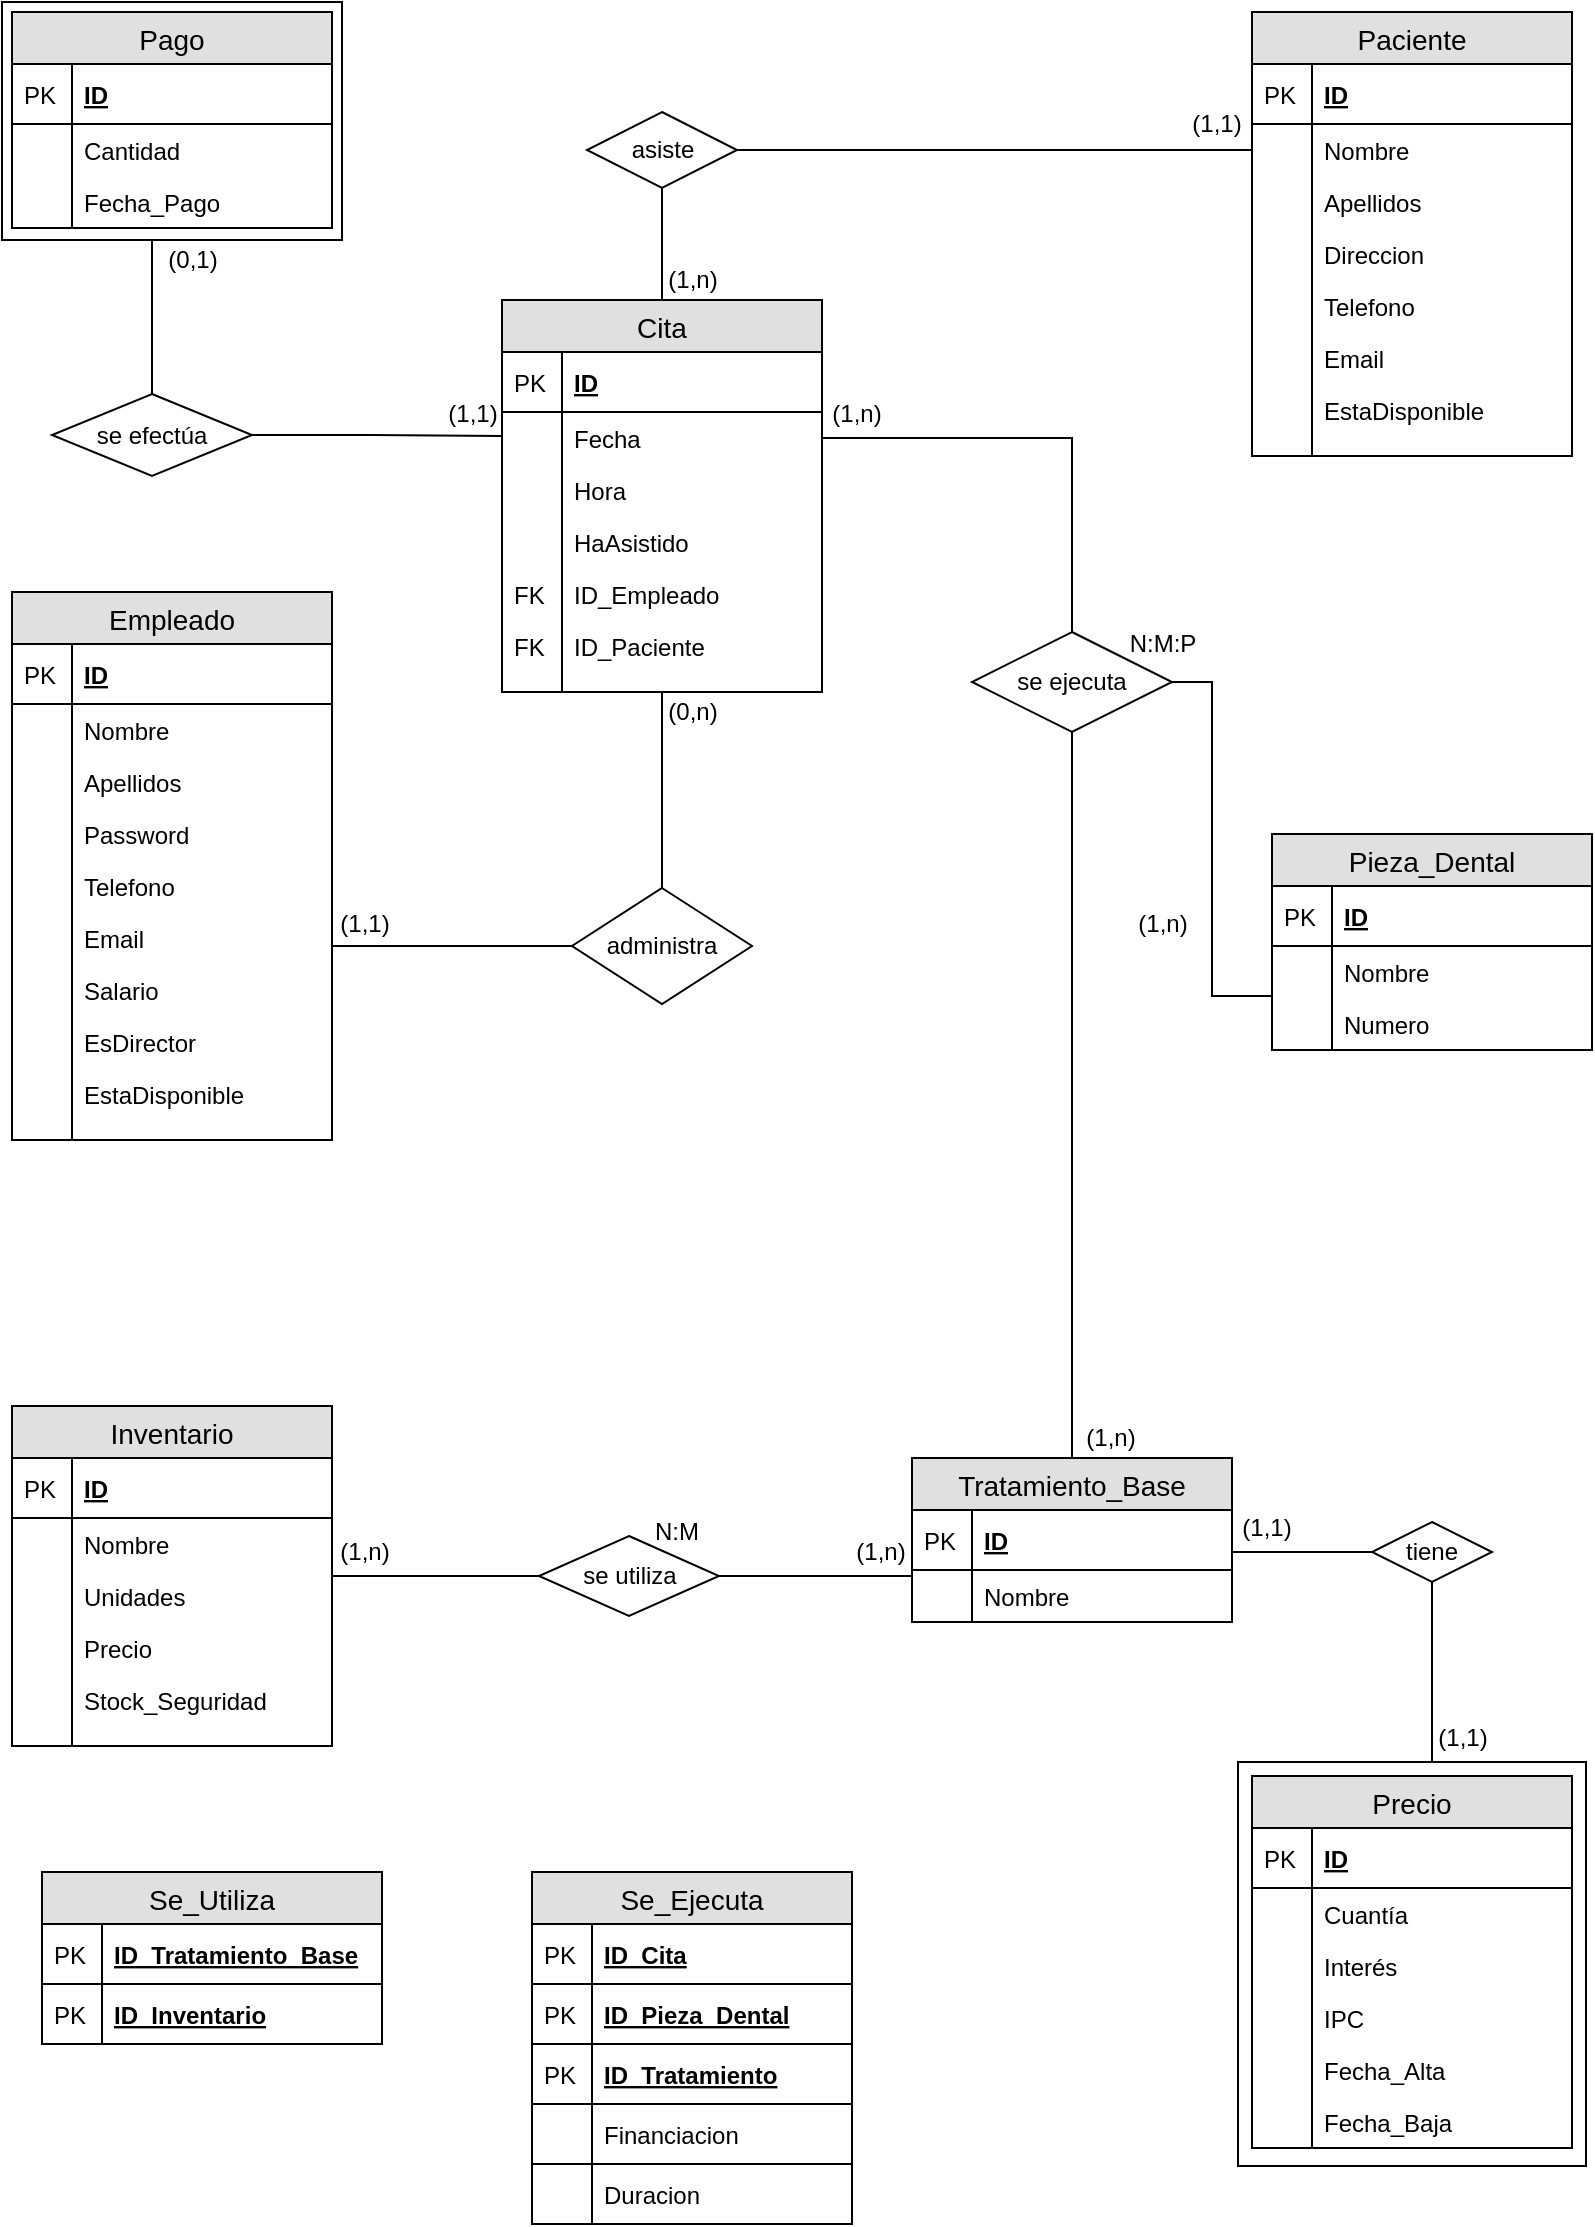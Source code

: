 <mxfile version="12.9.8" type="device"><diagram id="Tx36lfUSjRgfHyOX1LGo" name="Page-1"><mxGraphModel dx="1483" dy="790" grid="1" gridSize="10" guides="1" tooltips="1" connect="1" arrows="1" fold="1" page="1" pageScale="1" pageWidth="827" pageHeight="1169" math="0" shadow="0"><root><mxCell id="0"/><mxCell id="1" parent="0"/><mxCell id="aUdV8fE91aCPdXSwW5t3-12" value="Empleado" style="swimlane;fontStyle=0;childLayout=stackLayout;horizontal=1;startSize=26;fillColor=#e0e0e0;horizontalStack=0;resizeParent=1;resizeParentMax=0;resizeLast=0;collapsible=1;marginBottom=0;swimlaneFillColor=#ffffff;align=center;fontSize=14;" parent="1" vertex="1"><mxGeometry x="20" y="320" width="160" height="274" as="geometry"/></mxCell><mxCell id="aUdV8fE91aCPdXSwW5t3-13" value="ID" style="shape=partialRectangle;top=0;left=0;right=0;bottom=1;align=left;verticalAlign=middle;fillColor=none;spacingLeft=34;spacingRight=4;overflow=hidden;rotatable=0;points=[[0,0.5],[1,0.5]];portConstraint=eastwest;dropTarget=0;fontStyle=5;fontSize=12;" parent="aUdV8fE91aCPdXSwW5t3-12" vertex="1"><mxGeometry y="26" width="160" height="30" as="geometry"/></mxCell><mxCell id="aUdV8fE91aCPdXSwW5t3-14" value="PK" style="shape=partialRectangle;top=0;left=0;bottom=0;fillColor=none;align=left;verticalAlign=middle;spacingLeft=4;spacingRight=4;overflow=hidden;rotatable=0;points=[];portConstraint=eastwest;part=1;fontSize=12;" parent="aUdV8fE91aCPdXSwW5t3-13" vertex="1" connectable="0"><mxGeometry width="30" height="30" as="geometry"/></mxCell><mxCell id="aUdV8fE91aCPdXSwW5t3-15" value="Nombre" style="shape=partialRectangle;top=0;left=0;right=0;bottom=0;align=left;verticalAlign=top;fillColor=none;spacingLeft=34;spacingRight=4;overflow=hidden;rotatable=0;points=[[0,0.5],[1,0.5]];portConstraint=eastwest;dropTarget=0;fontSize=12;" parent="aUdV8fE91aCPdXSwW5t3-12" vertex="1"><mxGeometry y="56" width="160" height="26" as="geometry"/></mxCell><mxCell id="aUdV8fE91aCPdXSwW5t3-16" value="" style="shape=partialRectangle;top=0;left=0;bottom=0;fillColor=none;align=left;verticalAlign=top;spacingLeft=4;spacingRight=4;overflow=hidden;rotatable=0;points=[];portConstraint=eastwest;part=1;fontSize=12;" parent="aUdV8fE91aCPdXSwW5t3-15" vertex="1" connectable="0"><mxGeometry width="30" height="26" as="geometry"/></mxCell><mxCell id="aUdV8fE91aCPdXSwW5t3-30" value="Apellidos" style="shape=partialRectangle;top=0;left=0;right=0;bottom=0;align=left;verticalAlign=top;fillColor=none;spacingLeft=34;spacingRight=4;overflow=hidden;rotatable=0;points=[[0,0.5],[1,0.5]];portConstraint=eastwest;dropTarget=0;fontSize=12;" parent="aUdV8fE91aCPdXSwW5t3-12" vertex="1"><mxGeometry y="82" width="160" height="26" as="geometry"/></mxCell><mxCell id="aUdV8fE91aCPdXSwW5t3-31" value="" style="shape=partialRectangle;top=0;left=0;bottom=0;fillColor=none;align=left;verticalAlign=top;spacingLeft=4;spacingRight=4;overflow=hidden;rotatable=0;points=[];portConstraint=eastwest;part=1;fontSize=12;" parent="aUdV8fE91aCPdXSwW5t3-30" vertex="1" connectable="0"><mxGeometry width="30" height="26" as="geometry"/></mxCell><mxCell id="aUdV8fE91aCPdXSwW5t3-28" value="Password" style="shape=partialRectangle;top=0;left=0;right=0;bottom=0;align=left;verticalAlign=top;fillColor=none;spacingLeft=34;spacingRight=4;overflow=hidden;rotatable=0;points=[[0,0.5],[1,0.5]];portConstraint=eastwest;dropTarget=0;fontSize=12;" parent="aUdV8fE91aCPdXSwW5t3-12" vertex="1"><mxGeometry y="108" width="160" height="26" as="geometry"/></mxCell><mxCell id="aUdV8fE91aCPdXSwW5t3-29" value="" style="shape=partialRectangle;top=0;left=0;bottom=0;fillColor=none;align=left;verticalAlign=top;spacingLeft=4;spacingRight=4;overflow=hidden;rotatable=0;points=[];portConstraint=eastwest;part=1;fontSize=12;" parent="aUdV8fE91aCPdXSwW5t3-28" vertex="1" connectable="0"><mxGeometry width="30" height="26" as="geometry"/></mxCell><mxCell id="4-BCz41WJfaNqsG2rHL3-26" value="Telefono" style="shape=partialRectangle;top=0;left=0;right=0;bottom=0;align=left;verticalAlign=top;fillColor=none;spacingLeft=34;spacingRight=4;overflow=hidden;rotatable=0;points=[[0,0.5],[1,0.5]];portConstraint=eastwest;dropTarget=0;fontSize=12;" parent="aUdV8fE91aCPdXSwW5t3-12" vertex="1"><mxGeometry y="134" width="160" height="26" as="geometry"/></mxCell><mxCell id="4-BCz41WJfaNqsG2rHL3-27" value="" style="shape=partialRectangle;top=0;left=0;bottom=0;fillColor=none;align=left;verticalAlign=top;spacingLeft=4;spacingRight=4;overflow=hidden;rotatable=0;points=[];portConstraint=eastwest;part=1;fontSize=12;" parent="4-BCz41WJfaNqsG2rHL3-26" vertex="1" connectable="0"><mxGeometry width="30" height="26" as="geometry"/></mxCell><mxCell id="4-BCz41WJfaNqsG2rHL3-28" value="Email" style="shape=partialRectangle;top=0;left=0;right=0;bottom=0;align=left;verticalAlign=top;fillColor=none;spacingLeft=34;spacingRight=4;overflow=hidden;rotatable=0;points=[[0,0.5],[1,0.5]];portConstraint=eastwest;dropTarget=0;fontSize=12;" parent="aUdV8fE91aCPdXSwW5t3-12" vertex="1"><mxGeometry y="160" width="160" height="26" as="geometry"/></mxCell><mxCell id="4-BCz41WJfaNqsG2rHL3-29" value="" style="shape=partialRectangle;top=0;left=0;bottom=0;fillColor=none;align=left;verticalAlign=top;spacingLeft=4;spacingRight=4;overflow=hidden;rotatable=0;points=[];portConstraint=eastwest;part=1;fontSize=12;" parent="4-BCz41WJfaNqsG2rHL3-28" vertex="1" connectable="0"><mxGeometry width="30" height="26" as="geometry"/></mxCell><mxCell id="POYbCG-bSl3dPNuhUvA1-15" value="Salario" style="shape=partialRectangle;top=0;left=0;right=0;bottom=0;align=left;verticalAlign=top;fillColor=none;spacingLeft=34;spacingRight=4;overflow=hidden;rotatable=0;points=[[0,0.5],[1,0.5]];portConstraint=eastwest;dropTarget=0;fontSize=12;" parent="aUdV8fE91aCPdXSwW5t3-12" vertex="1"><mxGeometry y="186" width="160" height="26" as="geometry"/></mxCell><mxCell id="POYbCG-bSl3dPNuhUvA1-16" value="" style="shape=partialRectangle;top=0;left=0;bottom=0;fillColor=none;align=left;verticalAlign=top;spacingLeft=4;spacingRight=4;overflow=hidden;rotatable=0;points=[];portConstraint=eastwest;part=1;fontSize=12;" parent="POYbCG-bSl3dPNuhUvA1-15" vertex="1" connectable="0"><mxGeometry width="30" height="26" as="geometry"/></mxCell><mxCell id="DGEIQFM5SHNX0tYBTU3q-7" value="EsDirector" style="shape=partialRectangle;top=0;left=0;right=0;bottom=0;align=left;verticalAlign=top;fillColor=none;spacingLeft=34;spacingRight=4;overflow=hidden;rotatable=0;points=[[0,0.5],[1,0.5]];portConstraint=eastwest;dropTarget=0;fontSize=12;" parent="aUdV8fE91aCPdXSwW5t3-12" vertex="1"><mxGeometry y="212" width="160" height="26" as="geometry"/></mxCell><mxCell id="DGEIQFM5SHNX0tYBTU3q-8" value="" style="shape=partialRectangle;top=0;left=0;bottom=0;fillColor=none;align=left;verticalAlign=top;spacingLeft=4;spacingRight=4;overflow=hidden;rotatable=0;points=[];portConstraint=eastwest;part=1;fontSize=12;" parent="DGEIQFM5SHNX0tYBTU3q-7" vertex="1" connectable="0"><mxGeometry width="30" height="26" as="geometry"/></mxCell><mxCell id="POYbCG-bSl3dPNuhUvA1-7" value="EstaDisponible" style="shape=partialRectangle;top=0;left=0;right=0;bottom=0;align=left;verticalAlign=top;fillColor=none;spacingLeft=34;spacingRight=4;overflow=hidden;rotatable=0;points=[[0,0.5],[1,0.5]];portConstraint=eastwest;dropTarget=0;fontSize=12;" parent="aUdV8fE91aCPdXSwW5t3-12" vertex="1"><mxGeometry y="238" width="160" height="26" as="geometry"/></mxCell><mxCell id="POYbCG-bSl3dPNuhUvA1-8" value="" style="shape=partialRectangle;top=0;left=0;bottom=0;fillColor=none;align=left;verticalAlign=top;spacingLeft=4;spacingRight=4;overflow=hidden;rotatable=0;points=[];portConstraint=eastwest;part=1;fontSize=12;" parent="POYbCG-bSl3dPNuhUvA1-7" vertex="1" connectable="0"><mxGeometry width="30" height="26" as="geometry"/></mxCell><mxCell id="aUdV8fE91aCPdXSwW5t3-17" value="" style="shape=partialRectangle;top=0;left=0;right=0;bottom=0;align=left;verticalAlign=top;fillColor=none;spacingLeft=34;spacingRight=4;overflow=hidden;rotatable=0;points=[[0,0.5],[1,0.5]];portConstraint=eastwest;dropTarget=0;fontSize=12;" parent="aUdV8fE91aCPdXSwW5t3-12" vertex="1"><mxGeometry y="264" width="160" height="10" as="geometry"/></mxCell><mxCell id="aUdV8fE91aCPdXSwW5t3-18" value="" style="shape=partialRectangle;top=0;left=0;bottom=0;fillColor=none;align=left;verticalAlign=top;spacingLeft=4;spacingRight=4;overflow=hidden;rotatable=0;points=[];portConstraint=eastwest;part=1;fontSize=12;" parent="aUdV8fE91aCPdXSwW5t3-17" vertex="1" connectable="0"><mxGeometry width="30" height="10" as="geometry"/></mxCell><mxCell id="aUdV8fE91aCPdXSwW5t3-94" value="" style="edgeStyle=orthogonalEdgeStyle;rounded=0;orthogonalLoop=1;jettySize=auto;html=1;endArrow=none;endFill=0;entryX=0.5;entryY=1;entryDx=0;entryDy=0;entryPerimeter=0;" parent="1" source="aUdV8fE91aCPdXSwW5t3-84" target="aUdV8fE91aCPdXSwW5t3-41" edge="1"><mxGeometry relative="1" as="geometry"><mxPoint x="345" y="292" as="targetPoint"/></mxGeometry></mxCell><mxCell id="POYbCG-bSl3dPNuhUvA1-14" value="" style="edgeStyle=orthogonalEdgeStyle;rounded=0;orthogonalLoop=1;jettySize=auto;html=1;endArrow=none;endFill=0;entryX=1;entryY=0.654;entryDx=0;entryDy=0;entryPerimeter=0;" parent="1" source="aUdV8fE91aCPdXSwW5t3-84" target="4-BCz41WJfaNqsG2rHL3-28" edge="1"><mxGeometry relative="1" as="geometry"><mxPoint x="226.5" y="497" as="targetPoint"/></mxGeometry></mxCell><mxCell id="aUdV8fE91aCPdXSwW5t3-84" value="administra" style="shape=rhombus;perimeter=rhombusPerimeter;whiteSpace=wrap;html=1;align=center;" parent="1" vertex="1"><mxGeometry x="300" y="468" width="90" height="58" as="geometry"/></mxCell><mxCell id="aUdV8fE91aCPdXSwW5t3-117" style="edgeStyle=orthogonalEdgeStyle;rounded=0;orthogonalLoop=1;jettySize=auto;html=1;entryX=0.5;entryY=1;entryDx=0;entryDy=0;endArrow=none;endFill=0;" parent="1" source="aUdV8fE91aCPdXSwW5t3-32" target="aUdV8fE91aCPdXSwW5t3-115" edge="1"><mxGeometry relative="1" as="geometry"/></mxCell><mxCell id="aUdV8fE91aCPdXSwW5t3-32" value="Cita" style="swimlane;fontStyle=0;childLayout=stackLayout;horizontal=1;startSize=26;fillColor=#e0e0e0;horizontalStack=0;resizeParent=1;resizeParentMax=0;resizeLast=0;collapsible=1;marginBottom=0;swimlaneFillColor=#ffffff;align=center;fontSize=14;" parent="1" vertex="1"><mxGeometry x="265" y="174" width="160" height="196" as="geometry"/></mxCell><mxCell id="aUdV8fE91aCPdXSwW5t3-33" value="ID" style="shape=partialRectangle;top=0;left=0;right=0;bottom=1;align=left;verticalAlign=middle;fillColor=none;spacingLeft=34;spacingRight=4;overflow=hidden;rotatable=0;points=[[0,0.5],[1,0.5]];portConstraint=eastwest;dropTarget=0;fontStyle=5;fontSize=12;" parent="aUdV8fE91aCPdXSwW5t3-32" vertex="1"><mxGeometry y="26" width="160" height="30" as="geometry"/></mxCell><mxCell id="aUdV8fE91aCPdXSwW5t3-34" value="PK" style="shape=partialRectangle;top=0;left=0;bottom=0;fillColor=none;align=left;verticalAlign=middle;spacingLeft=4;spacingRight=4;overflow=hidden;rotatable=0;points=[];portConstraint=eastwest;part=1;fontSize=12;" parent="aUdV8fE91aCPdXSwW5t3-33" vertex="1" connectable="0"><mxGeometry width="30" height="30" as="geometry"/></mxCell><mxCell id="aUdV8fE91aCPdXSwW5t3-35" value="Fecha" style="shape=partialRectangle;top=0;left=0;right=0;bottom=0;align=left;verticalAlign=top;fillColor=none;spacingLeft=34;spacingRight=4;overflow=hidden;rotatable=0;points=[[0,0.5],[1,0.5]];portConstraint=eastwest;dropTarget=0;fontSize=12;" parent="aUdV8fE91aCPdXSwW5t3-32" vertex="1"><mxGeometry y="56" width="160" height="26" as="geometry"/></mxCell><mxCell id="aUdV8fE91aCPdXSwW5t3-36" value="" style="shape=partialRectangle;top=0;left=0;bottom=0;fillColor=none;align=left;verticalAlign=top;spacingLeft=4;spacingRight=4;overflow=hidden;rotatable=0;points=[];portConstraint=eastwest;part=1;fontSize=12;" parent="aUdV8fE91aCPdXSwW5t3-35" vertex="1" connectable="0"><mxGeometry width="30" height="26" as="geometry"/></mxCell><mxCell id="POYbCG-bSl3dPNuhUvA1-1" value="Hora" style="shape=partialRectangle;top=0;left=0;right=0;bottom=0;align=left;verticalAlign=top;fillColor=none;spacingLeft=34;spacingRight=4;overflow=hidden;rotatable=0;points=[[0,0.5],[1,0.5]];portConstraint=eastwest;dropTarget=0;fontSize=12;" parent="aUdV8fE91aCPdXSwW5t3-32" vertex="1"><mxGeometry y="82" width="160" height="26" as="geometry"/></mxCell><mxCell id="POYbCG-bSl3dPNuhUvA1-2" value="" style="shape=partialRectangle;top=0;left=0;bottom=0;fillColor=none;align=left;verticalAlign=top;spacingLeft=4;spacingRight=4;overflow=hidden;rotatable=0;points=[];portConstraint=eastwest;part=1;fontSize=12;" parent="POYbCG-bSl3dPNuhUvA1-1" vertex="1" connectable="0"><mxGeometry width="30" height="26" as="geometry"/></mxCell><mxCell id="POYbCG-bSl3dPNuhUvA1-3" value="HaAsistido" style="shape=partialRectangle;top=0;left=0;right=0;bottom=0;align=left;verticalAlign=top;fillColor=none;spacingLeft=34;spacingRight=4;overflow=hidden;rotatable=0;points=[[0,0.5],[1,0.5]];portConstraint=eastwest;dropTarget=0;fontSize=12;" parent="aUdV8fE91aCPdXSwW5t3-32" vertex="1"><mxGeometry y="108" width="160" height="26" as="geometry"/></mxCell><mxCell id="POYbCG-bSl3dPNuhUvA1-4" value="" style="shape=partialRectangle;top=0;left=0;bottom=0;fillColor=none;align=left;verticalAlign=top;spacingLeft=4;spacingRight=4;overflow=hidden;rotatable=0;points=[];portConstraint=eastwest;part=1;fontSize=12;" parent="POYbCG-bSl3dPNuhUvA1-3" vertex="1" connectable="0"><mxGeometry width="30" height="26" as="geometry"/></mxCell><mxCell id="4-BCz41WJfaNqsG2rHL3-3" value="ID_Empleado" style="shape=partialRectangle;top=0;left=0;right=0;bottom=0;align=left;verticalAlign=top;fillColor=none;spacingLeft=34;spacingRight=4;overflow=hidden;rotatable=0;points=[[0,0.5],[1,0.5]];portConstraint=eastwest;dropTarget=0;fontSize=12;" parent="aUdV8fE91aCPdXSwW5t3-32" vertex="1"><mxGeometry y="134" width="160" height="26" as="geometry"/></mxCell><mxCell id="4-BCz41WJfaNqsG2rHL3-4" value="FK" style="shape=partialRectangle;top=0;left=0;bottom=0;fillColor=none;align=left;verticalAlign=top;spacingLeft=4;spacingRight=4;overflow=hidden;rotatable=0;points=[];portConstraint=eastwest;part=1;fontSize=12;" parent="4-BCz41WJfaNqsG2rHL3-3" vertex="1" connectable="0"><mxGeometry width="30" height="26" as="geometry"/></mxCell><mxCell id="4-BCz41WJfaNqsG2rHL3-19" value="ID_Paciente" style="shape=partialRectangle;top=0;left=0;right=0;bottom=0;align=left;verticalAlign=top;fillColor=none;spacingLeft=34;spacingRight=4;overflow=hidden;rotatable=0;points=[[0,0.5],[1,0.5]];portConstraint=eastwest;dropTarget=0;fontSize=12;" parent="aUdV8fE91aCPdXSwW5t3-32" vertex="1"><mxGeometry y="160" width="160" height="26" as="geometry"/></mxCell><mxCell id="4-BCz41WJfaNqsG2rHL3-20" value="FK" style="shape=partialRectangle;top=0;left=0;bottom=0;fillColor=none;align=left;verticalAlign=top;spacingLeft=4;spacingRight=4;overflow=hidden;rotatable=0;points=[];portConstraint=eastwest;part=1;fontSize=12;" parent="4-BCz41WJfaNqsG2rHL3-19" vertex="1" connectable="0"><mxGeometry width="30" height="26" as="geometry"/></mxCell><mxCell id="aUdV8fE91aCPdXSwW5t3-41" value="" style="shape=partialRectangle;top=0;left=0;right=0;bottom=0;align=left;verticalAlign=top;fillColor=none;spacingLeft=34;spacingRight=4;overflow=hidden;rotatable=0;points=[[0,0.5],[1,0.5]];portConstraint=eastwest;dropTarget=0;fontSize=12;" parent="aUdV8fE91aCPdXSwW5t3-32" vertex="1"><mxGeometry y="186" width="160" height="10" as="geometry"/></mxCell><mxCell id="aUdV8fE91aCPdXSwW5t3-42" value="" style="shape=partialRectangle;top=0;left=0;bottom=0;fillColor=none;align=left;verticalAlign=top;spacingLeft=4;spacingRight=4;overflow=hidden;rotatable=0;points=[];portConstraint=eastwest;part=1;fontSize=12;" parent="aUdV8fE91aCPdXSwW5t3-41" vertex="1" connectable="0"><mxGeometry width="30" height="10" as="geometry"/></mxCell><mxCell id="aUdV8fE91aCPdXSwW5t3-113" value="(1,1)" style="text;html=1;align=center;verticalAlign=middle;resizable=0;points=[];autosize=1;" parent="1" vertex="1"><mxGeometry x="176" y="476" width="40" height="20" as="geometry"/></mxCell><mxCell id="aUdV8fE91aCPdXSwW5t3-114" value="(0,n)" style="text;html=1;align=center;verticalAlign=middle;resizable=0;points=[];autosize=1;" parent="1" vertex="1"><mxGeometry x="340" y="370" width="40" height="20" as="geometry"/></mxCell><mxCell id="aUdV8fE91aCPdXSwW5t3-118" style="edgeStyle=orthogonalEdgeStyle;rounded=0;orthogonalLoop=1;jettySize=auto;html=1;entryX=0;entryY=0.5;entryDx=0;entryDy=0;endArrow=none;endFill=0;" parent="1" source="aUdV8fE91aCPdXSwW5t3-115" target="aUdV8fE91aCPdXSwW5t3-68" edge="1"><mxGeometry relative="1" as="geometry"/></mxCell><mxCell id="aUdV8fE91aCPdXSwW5t3-115" value="asiste" style="shape=rhombus;perimeter=rhombusPerimeter;whiteSpace=wrap;html=1;align=center;" parent="1" vertex="1"><mxGeometry x="307.5" y="80" width="75" height="38" as="geometry"/></mxCell><mxCell id="aUdV8fE91aCPdXSwW5t3-119" value="(1,1)" style="text;html=1;align=center;verticalAlign=middle;resizable=0;points=[];autosize=1;" parent="1" vertex="1"><mxGeometry x="602" y="76" width="40" height="20" as="geometry"/></mxCell><mxCell id="aUdV8fE91aCPdXSwW5t3-120" value="(1,n)" style="text;html=1;align=center;verticalAlign=middle;resizable=0;points=[];autosize=1;" parent="1" vertex="1"><mxGeometry x="340" y="154" width="40" height="20" as="geometry"/></mxCell><mxCell id="aUdV8fE91aCPdXSwW5t3-65" value="Paciente" style="swimlane;fontStyle=0;childLayout=stackLayout;horizontal=1;startSize=26;fillColor=#e0e0e0;horizontalStack=0;resizeParent=1;resizeParentMax=0;resizeLast=0;collapsible=1;marginBottom=0;swimlaneFillColor=#ffffff;align=center;fontSize=14;" parent="1" vertex="1"><mxGeometry x="640" y="30" width="160" height="222" as="geometry"/></mxCell><mxCell id="aUdV8fE91aCPdXSwW5t3-66" value="ID" style="shape=partialRectangle;top=0;left=0;right=0;bottom=1;align=left;verticalAlign=middle;fillColor=none;spacingLeft=34;spacingRight=4;overflow=hidden;rotatable=0;points=[[0,0.5],[1,0.5]];portConstraint=eastwest;dropTarget=0;fontStyle=5;fontSize=12;" parent="aUdV8fE91aCPdXSwW5t3-65" vertex="1"><mxGeometry y="26" width="160" height="30" as="geometry"/></mxCell><mxCell id="aUdV8fE91aCPdXSwW5t3-67" value="PK" style="shape=partialRectangle;top=0;left=0;bottom=0;fillColor=none;align=left;verticalAlign=middle;spacingLeft=4;spacingRight=4;overflow=hidden;rotatable=0;points=[];portConstraint=eastwest;part=1;fontSize=12;" parent="aUdV8fE91aCPdXSwW5t3-66" vertex="1" connectable="0"><mxGeometry width="30" height="30" as="geometry"/></mxCell><mxCell id="aUdV8fE91aCPdXSwW5t3-68" value="Nombre" style="shape=partialRectangle;top=0;left=0;right=0;bottom=0;align=left;verticalAlign=top;fillColor=none;spacingLeft=34;spacingRight=4;overflow=hidden;rotatable=0;points=[[0,0.5],[1,0.5]];portConstraint=eastwest;dropTarget=0;fontSize=12;" parent="aUdV8fE91aCPdXSwW5t3-65" vertex="1"><mxGeometry y="56" width="160" height="26" as="geometry"/></mxCell><mxCell id="aUdV8fE91aCPdXSwW5t3-69" value="" style="shape=partialRectangle;top=0;left=0;bottom=0;fillColor=none;align=left;verticalAlign=top;spacingLeft=4;spacingRight=4;overflow=hidden;rotatable=0;points=[];portConstraint=eastwest;part=1;fontSize=12;" parent="aUdV8fE91aCPdXSwW5t3-68" vertex="1" connectable="0"><mxGeometry width="30" height="26" as="geometry"/></mxCell><mxCell id="aUdV8fE91aCPdXSwW5t3-70" value="Apellidos" style="shape=partialRectangle;top=0;left=0;right=0;bottom=0;align=left;verticalAlign=top;fillColor=none;spacingLeft=34;spacingRight=4;overflow=hidden;rotatable=0;points=[[0,0.5],[1,0.5]];portConstraint=eastwest;dropTarget=0;fontSize=12;" parent="aUdV8fE91aCPdXSwW5t3-65" vertex="1"><mxGeometry y="82" width="160" height="26" as="geometry"/></mxCell><mxCell id="aUdV8fE91aCPdXSwW5t3-71" value="" style="shape=partialRectangle;top=0;left=0;bottom=0;fillColor=none;align=left;verticalAlign=top;spacingLeft=4;spacingRight=4;overflow=hidden;rotatable=0;points=[];portConstraint=eastwest;part=1;fontSize=12;" parent="aUdV8fE91aCPdXSwW5t3-70" vertex="1" connectable="0"><mxGeometry width="30" height="26" as="geometry"/></mxCell><mxCell id="aUdV8fE91aCPdXSwW5t3-72" value="Direccion" style="shape=partialRectangle;top=0;left=0;right=0;bottom=0;align=left;verticalAlign=top;fillColor=none;spacingLeft=34;spacingRight=4;overflow=hidden;rotatable=0;points=[[0,0.5],[1,0.5]];portConstraint=eastwest;dropTarget=0;fontSize=12;" parent="aUdV8fE91aCPdXSwW5t3-65" vertex="1"><mxGeometry y="108" width="160" height="26" as="geometry"/></mxCell><mxCell id="aUdV8fE91aCPdXSwW5t3-73" value="" style="shape=partialRectangle;top=0;left=0;bottom=0;fillColor=none;align=left;verticalAlign=top;spacingLeft=4;spacingRight=4;overflow=hidden;rotatable=0;points=[];portConstraint=eastwest;part=1;fontSize=12;" parent="aUdV8fE91aCPdXSwW5t3-72" vertex="1" connectable="0"><mxGeometry width="30" height="26" as="geometry"/></mxCell><mxCell id="4-BCz41WJfaNqsG2rHL3-21" value="Telefono" style="shape=partialRectangle;top=0;left=0;right=0;bottom=0;align=left;verticalAlign=top;fillColor=none;spacingLeft=34;spacingRight=4;overflow=hidden;rotatable=0;points=[[0,0.5],[1,0.5]];portConstraint=eastwest;dropTarget=0;fontSize=12;" parent="aUdV8fE91aCPdXSwW5t3-65" vertex="1"><mxGeometry y="134" width="160" height="26" as="geometry"/></mxCell><mxCell id="4-BCz41WJfaNqsG2rHL3-22" value="" style="shape=partialRectangle;top=0;left=0;bottom=0;fillColor=none;align=left;verticalAlign=top;spacingLeft=4;spacingRight=4;overflow=hidden;rotatable=0;points=[];portConstraint=eastwest;part=1;fontSize=12;" parent="4-BCz41WJfaNqsG2rHL3-21" vertex="1" connectable="0"><mxGeometry width="30" height="26" as="geometry"/></mxCell><mxCell id="4-BCz41WJfaNqsG2rHL3-23" value="Email" style="shape=partialRectangle;top=0;left=0;right=0;bottom=0;align=left;verticalAlign=top;fillColor=none;spacingLeft=34;spacingRight=4;overflow=hidden;rotatable=0;points=[[0,0.5],[1,0.5]];portConstraint=eastwest;dropTarget=0;fontSize=12;" parent="aUdV8fE91aCPdXSwW5t3-65" vertex="1"><mxGeometry y="160" width="160" height="26" as="geometry"/></mxCell><mxCell id="4-BCz41WJfaNqsG2rHL3-24" value="" style="shape=partialRectangle;top=0;left=0;bottom=0;fillColor=none;align=left;verticalAlign=top;spacingLeft=4;spacingRight=4;overflow=hidden;rotatable=0;points=[];portConstraint=eastwest;part=1;fontSize=12;" parent="4-BCz41WJfaNqsG2rHL3-23" vertex="1" connectable="0"><mxGeometry width="30" height="26" as="geometry"/></mxCell><mxCell id="POYbCG-bSl3dPNuhUvA1-9" value="EstaDisponible" style="shape=partialRectangle;top=0;left=0;right=0;bottom=0;align=left;verticalAlign=top;fillColor=none;spacingLeft=34;spacingRight=4;overflow=hidden;rotatable=0;points=[[0,0.5],[1,0.5]];portConstraint=eastwest;dropTarget=0;fontSize=12;" parent="aUdV8fE91aCPdXSwW5t3-65" vertex="1"><mxGeometry y="186" width="160" height="26" as="geometry"/></mxCell><mxCell id="POYbCG-bSl3dPNuhUvA1-10" value="" style="shape=partialRectangle;top=0;left=0;bottom=0;fillColor=none;align=left;verticalAlign=top;spacingLeft=4;spacingRight=4;overflow=hidden;rotatable=0;points=[];portConstraint=eastwest;part=1;fontSize=12;" parent="POYbCG-bSl3dPNuhUvA1-9" vertex="1" connectable="0"><mxGeometry width="30" height="26" as="geometry"/></mxCell><mxCell id="aUdV8fE91aCPdXSwW5t3-74" value="" style="shape=partialRectangle;top=0;left=0;right=0;bottom=0;align=left;verticalAlign=top;fillColor=none;spacingLeft=34;spacingRight=4;overflow=hidden;rotatable=0;points=[[0,0.5],[1,0.5]];portConstraint=eastwest;dropTarget=0;fontSize=12;" parent="aUdV8fE91aCPdXSwW5t3-65" vertex="1"><mxGeometry y="212" width="160" height="10" as="geometry"/></mxCell><mxCell id="aUdV8fE91aCPdXSwW5t3-75" value="" style="shape=partialRectangle;top=0;left=0;bottom=0;fillColor=none;align=left;verticalAlign=top;spacingLeft=4;spacingRight=4;overflow=hidden;rotatable=0;points=[];portConstraint=eastwest;part=1;fontSize=12;" parent="aUdV8fE91aCPdXSwW5t3-74" vertex="1" connectable="0"><mxGeometry width="30" height="10" as="geometry"/></mxCell><mxCell id="aUdV8fE91aCPdXSwW5t3-141" style="edgeStyle=orthogonalEdgeStyle;rounded=0;orthogonalLoop=1;jettySize=auto;html=1;entryX=1;entryY=0.5;entryDx=0;entryDy=0;endArrow=none;endFill=0;exitX=0;exitY=0.962;exitDx=0;exitDy=0;exitPerimeter=0;" parent="1" source="aUdV8fE91aCPdXSwW5t3-46" target="aUdV8fE91aCPdXSwW5t3-138" edge="1"><mxGeometry relative="1" as="geometry"><mxPoint x="640" y="522" as="sourcePoint"/><Array as="points"><mxPoint x="620" y="522"/><mxPoint x="620" y="365"/></Array></mxGeometry></mxCell><mxCell id="aUdV8fE91aCPdXSwW5t3-138" value="se ejecuta" style="shape=rhombus;perimeter=rhombusPerimeter;whiteSpace=wrap;html=1;align=center;" parent="1" vertex="1"><mxGeometry x="500" y="340" width="100" height="50" as="geometry"/></mxCell><mxCell id="aUdV8fE91aCPdXSwW5t3-139" style="edgeStyle=orthogonalEdgeStyle;rounded=0;orthogonalLoop=1;jettySize=auto;html=1;entryX=0.5;entryY=0;entryDx=0;entryDy=0;endArrow=none;endFill=0;" parent="1" source="aUdV8fE91aCPdXSwW5t3-35" target="aUdV8fE91aCPdXSwW5t3-138" edge="1"><mxGeometry relative="1" as="geometry"/></mxCell><mxCell id="aUdV8fE91aCPdXSwW5t3-140" style="edgeStyle=orthogonalEdgeStyle;rounded=0;orthogonalLoop=1;jettySize=auto;html=1;entryX=0.5;entryY=1;entryDx=0;entryDy=0;endArrow=none;endFill=0;exitX=0.5;exitY=0;exitDx=0;exitDy=0;" parent="1" source="aUdV8fE91aCPdXSwW5t3-54" target="aUdV8fE91aCPdXSwW5t3-138" edge="1"><mxGeometry relative="1" as="geometry"/></mxCell><mxCell id="a5N8oOvA9pCTNqK6ZnKB-12" value="Pago" style="swimlane;fontStyle=0;childLayout=stackLayout;horizontal=1;startSize=26;fillColor=#e0e0e0;horizontalStack=0;resizeParent=1;resizeParentMax=0;resizeLast=0;collapsible=1;marginBottom=0;swimlaneFillColor=#ffffff;align=center;fontSize=14;" vertex="1" parent="1"><mxGeometry x="20" y="30" width="160" height="108" as="geometry"><mxRectangle x="640" y="720" width="120" height="26" as="alternateBounds"/></mxGeometry></mxCell><mxCell id="a5N8oOvA9pCTNqK6ZnKB-13" value="ID" style="shape=partialRectangle;top=0;left=0;right=0;bottom=1;align=left;verticalAlign=middle;fillColor=none;spacingLeft=34;spacingRight=4;overflow=hidden;rotatable=0;points=[[0,0.5],[1,0.5]];portConstraint=eastwest;dropTarget=0;fontStyle=5;fontSize=12;" vertex="1" parent="a5N8oOvA9pCTNqK6ZnKB-12"><mxGeometry y="26" width="160" height="30" as="geometry"/></mxCell><mxCell id="a5N8oOvA9pCTNqK6ZnKB-14" value="PK" style="shape=partialRectangle;top=0;left=0;bottom=0;fillColor=none;align=left;verticalAlign=middle;spacingLeft=4;spacingRight=4;overflow=hidden;rotatable=0;points=[];portConstraint=eastwest;part=1;fontSize=12;" vertex="1" connectable="0" parent="a5N8oOvA9pCTNqK6ZnKB-13"><mxGeometry width="30" height="30" as="geometry"/></mxCell><mxCell id="a5N8oOvA9pCTNqK6ZnKB-15" value="Cantidad&#xA;" style="shape=partialRectangle;top=0;left=0;right=0;bottom=0;align=left;verticalAlign=top;fillColor=none;spacingLeft=34;spacingRight=4;overflow=hidden;rotatable=0;points=[[0,0.5],[1,0.5]];portConstraint=eastwest;dropTarget=0;fontSize=12;" vertex="1" parent="a5N8oOvA9pCTNqK6ZnKB-12"><mxGeometry y="56" width="160" height="26" as="geometry"/></mxCell><mxCell id="a5N8oOvA9pCTNqK6ZnKB-16" value="" style="shape=partialRectangle;top=0;left=0;bottom=0;fillColor=none;align=left;verticalAlign=top;spacingLeft=4;spacingRight=4;overflow=hidden;rotatable=0;points=[];portConstraint=eastwest;part=1;fontSize=12;" vertex="1" connectable="0" parent="a5N8oOvA9pCTNqK6ZnKB-15"><mxGeometry width="30" height="26" as="geometry"/></mxCell><mxCell id="a5N8oOvA9pCTNqK6ZnKB-17" value="Fecha_Pago" style="shape=partialRectangle;top=0;left=0;right=0;bottom=0;align=left;verticalAlign=top;fillColor=none;spacingLeft=34;spacingRight=4;overflow=hidden;rotatable=0;points=[[0,0.5],[1,0.5]];portConstraint=eastwest;dropTarget=0;fontSize=12;" vertex="1" parent="a5N8oOvA9pCTNqK6ZnKB-12"><mxGeometry y="82" width="160" height="26" as="geometry"/></mxCell><mxCell id="a5N8oOvA9pCTNqK6ZnKB-18" value="" style="shape=partialRectangle;top=0;left=0;bottom=0;fillColor=none;align=left;verticalAlign=top;spacingLeft=4;spacingRight=4;overflow=hidden;rotatable=0;points=[];portConstraint=eastwest;part=1;fontSize=12;" vertex="1" connectable="0" parent="a5N8oOvA9pCTNqK6ZnKB-17"><mxGeometry width="30" height="26" as="geometry"/></mxCell><mxCell id="aUdV8fE91aCPdXSwW5t3-142" value="(1,n)" style="text;html=1;align=center;verticalAlign=middle;resizable=0;points=[];autosize=1;" parent="1" vertex="1"><mxGeometry x="549" y="733" width="40" height="20" as="geometry"/></mxCell><mxCell id="aUdV8fE91aCPdXSwW5t3-143" value="(1,n)" style="text;html=1;align=center;verticalAlign=middle;resizable=0;points=[];autosize=1;" parent="1" vertex="1"><mxGeometry x="575" y="476" width="40" height="20" as="geometry"/></mxCell><mxCell id="aUdV8fE91aCPdXSwW5t3-145" value="(1,n)" style="text;html=1;align=center;verticalAlign=middle;resizable=0;points=[];autosize=1;" parent="1" vertex="1"><mxGeometry x="422" y="221" width="40" height="20" as="geometry"/></mxCell><mxCell id="aUdV8fE91aCPdXSwW5t3-148" value="N:M:P" style="text;html=1;align=center;verticalAlign=middle;resizable=0;points=[];autosize=1;" parent="1" vertex="1"><mxGeometry x="570" y="336" width="50" height="20" as="geometry"/></mxCell><mxCell id="aUdV8fE91aCPdXSwW5t3-43" value="Pieza_Dental" style="swimlane;fontStyle=0;childLayout=stackLayout;horizontal=1;startSize=26;fillColor=#e0e0e0;horizontalStack=0;resizeParent=1;resizeParentMax=0;resizeLast=0;collapsible=1;marginBottom=0;swimlaneFillColor=#ffffff;align=center;fontSize=14;" parent="1" vertex="1"><mxGeometry x="650" y="441" width="160" height="108" as="geometry"><mxRectangle x="640" y="720" width="120" height="26" as="alternateBounds"/></mxGeometry></mxCell><mxCell id="aUdV8fE91aCPdXSwW5t3-44" value="ID" style="shape=partialRectangle;top=0;left=0;right=0;bottom=1;align=left;verticalAlign=middle;fillColor=none;spacingLeft=34;spacingRight=4;overflow=hidden;rotatable=0;points=[[0,0.5],[1,0.5]];portConstraint=eastwest;dropTarget=0;fontStyle=5;fontSize=12;" parent="aUdV8fE91aCPdXSwW5t3-43" vertex="1"><mxGeometry y="26" width="160" height="30" as="geometry"/></mxCell><mxCell id="aUdV8fE91aCPdXSwW5t3-45" value="PK" style="shape=partialRectangle;top=0;left=0;bottom=0;fillColor=none;align=left;verticalAlign=middle;spacingLeft=4;spacingRight=4;overflow=hidden;rotatable=0;points=[];portConstraint=eastwest;part=1;fontSize=12;" parent="aUdV8fE91aCPdXSwW5t3-44" vertex="1" connectable="0"><mxGeometry width="30" height="30" as="geometry"/></mxCell><mxCell id="aUdV8fE91aCPdXSwW5t3-46" value="Nombre" style="shape=partialRectangle;top=0;left=0;right=0;bottom=0;align=left;verticalAlign=top;fillColor=none;spacingLeft=34;spacingRight=4;overflow=hidden;rotatable=0;points=[[0,0.5],[1,0.5]];portConstraint=eastwest;dropTarget=0;fontSize=12;" parent="aUdV8fE91aCPdXSwW5t3-43" vertex="1"><mxGeometry y="56" width="160" height="26" as="geometry"/></mxCell><mxCell id="aUdV8fE91aCPdXSwW5t3-47" value="" style="shape=partialRectangle;top=0;left=0;bottom=0;fillColor=none;align=left;verticalAlign=top;spacingLeft=4;spacingRight=4;overflow=hidden;rotatable=0;points=[];portConstraint=eastwest;part=1;fontSize=12;" parent="aUdV8fE91aCPdXSwW5t3-46" vertex="1" connectable="0"><mxGeometry width="30" height="26" as="geometry"/></mxCell><mxCell id="aUdV8fE91aCPdXSwW5t3-48" value="Numero" style="shape=partialRectangle;top=0;left=0;right=0;bottom=0;align=left;verticalAlign=top;fillColor=none;spacingLeft=34;spacingRight=4;overflow=hidden;rotatable=0;points=[[0,0.5],[1,0.5]];portConstraint=eastwest;dropTarget=0;fontSize=12;" parent="aUdV8fE91aCPdXSwW5t3-43" vertex="1"><mxGeometry y="82" width="160" height="26" as="geometry"/></mxCell><mxCell id="aUdV8fE91aCPdXSwW5t3-49" value="" style="shape=partialRectangle;top=0;left=0;bottom=0;fillColor=none;align=left;verticalAlign=top;spacingLeft=4;spacingRight=4;overflow=hidden;rotatable=0;points=[];portConstraint=eastwest;part=1;fontSize=12;" parent="aUdV8fE91aCPdXSwW5t3-48" vertex="1" connectable="0"><mxGeometry width="30" height="26" as="geometry"/></mxCell><mxCell id="aUdV8fE91aCPdXSwW5t3-54" value="Tratamiento_Base" style="swimlane;fontStyle=0;childLayout=stackLayout;horizontal=1;startSize=26;fillColor=#e0e0e0;horizontalStack=0;resizeParent=1;resizeParentMax=0;resizeLast=0;collapsible=1;marginBottom=0;swimlaneFillColor=#ffffff;align=center;fontSize=14;" parent="1" vertex="1"><mxGeometry x="470" y="753" width="160" height="82" as="geometry"/></mxCell><mxCell id="aUdV8fE91aCPdXSwW5t3-55" value="ID" style="shape=partialRectangle;top=0;left=0;right=0;bottom=1;align=left;verticalAlign=middle;fillColor=none;spacingLeft=34;spacingRight=4;overflow=hidden;rotatable=0;points=[[0,0.5],[1,0.5]];portConstraint=eastwest;dropTarget=0;fontStyle=5;fontSize=12;" parent="aUdV8fE91aCPdXSwW5t3-54" vertex="1"><mxGeometry y="26" width="160" height="30" as="geometry"/></mxCell><mxCell id="aUdV8fE91aCPdXSwW5t3-56" value="PK" style="shape=partialRectangle;top=0;left=0;bottom=0;fillColor=none;align=left;verticalAlign=middle;spacingLeft=4;spacingRight=4;overflow=hidden;rotatable=0;points=[];portConstraint=eastwest;part=1;fontSize=12;" parent="aUdV8fE91aCPdXSwW5t3-55" vertex="1" connectable="0"><mxGeometry width="30" height="30" as="geometry"/></mxCell><mxCell id="aUdV8fE91aCPdXSwW5t3-57" value="Nombre" style="shape=partialRectangle;top=0;left=0;right=0;bottom=0;align=left;verticalAlign=top;fillColor=none;spacingLeft=34;spacingRight=4;overflow=hidden;rotatable=0;points=[[0,0.5],[1,0.5]];portConstraint=eastwest;dropTarget=0;fontSize=12;" parent="aUdV8fE91aCPdXSwW5t3-54" vertex="1"><mxGeometry y="56" width="160" height="26" as="geometry"/></mxCell><mxCell id="aUdV8fE91aCPdXSwW5t3-58" value="" style="shape=partialRectangle;top=0;left=0;bottom=0;fillColor=none;align=left;verticalAlign=top;spacingLeft=4;spacingRight=4;overflow=hidden;rotatable=0;points=[];portConstraint=eastwest;part=1;fontSize=12;" parent="aUdV8fE91aCPdXSwW5t3-57" vertex="1" connectable="0"><mxGeometry width="30" height="26" as="geometry"/></mxCell><mxCell id="DGEIQFM5SHNX0tYBTU3q-17" value="" style="edgeStyle=orthogonalEdgeStyle;rounded=0;orthogonalLoop=1;jettySize=auto;html=1;endArrow=none;endFill=0;entryX=-0.002;entryY=0.114;entryDx=0;entryDy=0;entryPerimeter=0;" parent="1" source="DGEIQFM5SHNX0tYBTU3q-15" target="aUdV8fE91aCPdXSwW5t3-57" edge="1"><mxGeometry relative="1" as="geometry"><mxPoint x="465" y="812" as="targetPoint"/></mxGeometry></mxCell><mxCell id="DGEIQFM5SHNX0tYBTU3q-19" value="" style="edgeStyle=orthogonalEdgeStyle;rounded=0;orthogonalLoop=1;jettySize=auto;html=1;endArrow=none;endFill=0;entryX=1;entryY=0.5;entryDx=0;entryDy=0;" parent="1" source="DGEIQFM5SHNX0tYBTU3q-15" target="aUdV8fE91aCPdXSwW5t3-149" edge="1"><mxGeometry relative="1" as="geometry"><mxPoint x="185" y="812" as="targetPoint"/></mxGeometry></mxCell><mxCell id="DGEIQFM5SHNX0tYBTU3q-15" value="se utiliza" style="shape=rhombus;perimeter=rhombusPerimeter;whiteSpace=wrap;html=1;align=center;" parent="1" vertex="1"><mxGeometry x="283.5" y="792" width="90" height="40" as="geometry"/></mxCell><mxCell id="DGEIQFM5SHNX0tYBTU3q-20" value="(1,n)" style="text;html=1;align=center;verticalAlign=middle;resizable=0;points=[];autosize=1;" parent="1" vertex="1"><mxGeometry x="434" y="790" width="40" height="20" as="geometry"/></mxCell><mxCell id="DGEIQFM5SHNX0tYBTU3q-21" value="(1,n)" style="text;html=1;align=center;verticalAlign=middle;resizable=0;points=[];autosize=1;" parent="1" vertex="1"><mxGeometry x="176" y="790" width="40" height="20" as="geometry"/></mxCell><mxCell id="DGEIQFM5SHNX0tYBTU3q-22" value="N:M" style="text;html=1;align=center;verticalAlign=middle;resizable=0;points=[];autosize=1;" parent="1" vertex="1"><mxGeometry x="331.5" y="780" width="40" height="20" as="geometry"/></mxCell><mxCell id="aUdV8fE91aCPdXSwW5t3-149" value="Inventario" style="swimlane;fontStyle=0;childLayout=stackLayout;horizontal=1;startSize=26;fillColor=#e0e0e0;horizontalStack=0;resizeParent=1;resizeParentMax=0;resizeLast=0;collapsible=1;marginBottom=0;swimlaneFillColor=#ffffff;align=center;fontSize=14;" parent="1" vertex="1"><mxGeometry x="20" y="727" width="160" height="170" as="geometry"/></mxCell><mxCell id="aUdV8fE91aCPdXSwW5t3-150" value="ID" style="shape=partialRectangle;top=0;left=0;right=0;bottom=1;align=left;verticalAlign=middle;fillColor=none;spacingLeft=34;spacingRight=4;overflow=hidden;rotatable=0;points=[[0,0.5],[1,0.5]];portConstraint=eastwest;dropTarget=0;fontStyle=5;fontSize=12;" parent="aUdV8fE91aCPdXSwW5t3-149" vertex="1"><mxGeometry y="26" width="160" height="30" as="geometry"/></mxCell><mxCell id="aUdV8fE91aCPdXSwW5t3-151" value="PK" style="shape=partialRectangle;top=0;left=0;bottom=0;fillColor=none;align=left;verticalAlign=middle;spacingLeft=4;spacingRight=4;overflow=hidden;rotatable=0;points=[];portConstraint=eastwest;part=1;fontSize=12;" parent="aUdV8fE91aCPdXSwW5t3-150" vertex="1" connectable="0"><mxGeometry width="30" height="30" as="geometry"/></mxCell><mxCell id="aUdV8fE91aCPdXSwW5t3-152" value="Nombre" style="shape=partialRectangle;top=0;left=0;right=0;bottom=0;align=left;verticalAlign=top;fillColor=none;spacingLeft=34;spacingRight=4;overflow=hidden;rotatable=0;points=[[0,0.5],[1,0.5]];portConstraint=eastwest;dropTarget=0;fontSize=12;" parent="aUdV8fE91aCPdXSwW5t3-149" vertex="1"><mxGeometry y="56" width="160" height="26" as="geometry"/></mxCell><mxCell id="aUdV8fE91aCPdXSwW5t3-153" value="" style="shape=partialRectangle;top=0;left=0;bottom=0;fillColor=none;align=left;verticalAlign=top;spacingLeft=4;spacingRight=4;overflow=hidden;rotatable=0;points=[];portConstraint=eastwest;part=1;fontSize=12;" parent="aUdV8fE91aCPdXSwW5t3-152" vertex="1" connectable="0"><mxGeometry width="30" height="26" as="geometry"/></mxCell><mxCell id="aUdV8fE91aCPdXSwW5t3-154" value="Unidades" style="shape=partialRectangle;top=0;left=0;right=0;bottom=0;align=left;verticalAlign=top;fillColor=none;spacingLeft=34;spacingRight=4;overflow=hidden;rotatable=0;points=[[0,0.5],[1,0.5]];portConstraint=eastwest;dropTarget=0;fontSize=12;" parent="aUdV8fE91aCPdXSwW5t3-149" vertex="1"><mxGeometry y="82" width="160" height="26" as="geometry"/></mxCell><mxCell id="aUdV8fE91aCPdXSwW5t3-155" value="" style="shape=partialRectangle;top=0;left=0;bottom=0;fillColor=none;align=left;verticalAlign=top;spacingLeft=4;spacingRight=4;overflow=hidden;rotatable=0;points=[];portConstraint=eastwest;part=1;fontSize=12;" parent="aUdV8fE91aCPdXSwW5t3-154" vertex="1" connectable="0"><mxGeometry width="30" height="26" as="geometry"/></mxCell><mxCell id="POYbCG-bSl3dPNuhUvA1-5" value="Precio" style="shape=partialRectangle;top=0;left=0;right=0;bottom=0;align=left;verticalAlign=top;fillColor=none;spacingLeft=34;spacingRight=4;overflow=hidden;rotatable=0;points=[[0,0.5],[1,0.5]];portConstraint=eastwest;dropTarget=0;fontSize=12;" parent="aUdV8fE91aCPdXSwW5t3-149" vertex="1"><mxGeometry y="108" width="160" height="26" as="geometry"/></mxCell><mxCell id="POYbCG-bSl3dPNuhUvA1-6" value="" style="shape=partialRectangle;top=0;left=0;bottom=0;fillColor=none;align=left;verticalAlign=top;spacingLeft=4;spacingRight=4;overflow=hidden;rotatable=0;points=[];portConstraint=eastwest;part=1;fontSize=12;" parent="POYbCG-bSl3dPNuhUvA1-5" vertex="1" connectable="0"><mxGeometry width="30" height="26" as="geometry"/></mxCell><mxCell id="aUdV8fE91aCPdXSwW5t3-156" value="Stock_Seguridad" style="shape=partialRectangle;top=0;left=0;right=0;bottom=0;align=left;verticalAlign=top;fillColor=none;spacingLeft=34;spacingRight=4;overflow=hidden;rotatable=0;points=[[0,0.5],[1,0.5]];portConstraint=eastwest;dropTarget=0;fontSize=12;" parent="aUdV8fE91aCPdXSwW5t3-149" vertex="1"><mxGeometry y="134" width="160" height="26" as="geometry"/></mxCell><mxCell id="aUdV8fE91aCPdXSwW5t3-157" value="" style="shape=partialRectangle;top=0;left=0;bottom=0;fillColor=none;align=left;verticalAlign=top;spacingLeft=4;spacingRight=4;overflow=hidden;rotatable=0;points=[];portConstraint=eastwest;part=1;fontSize=12;" parent="aUdV8fE91aCPdXSwW5t3-156" vertex="1" connectable="0"><mxGeometry width="30" height="26" as="geometry"/></mxCell><mxCell id="aUdV8fE91aCPdXSwW5t3-158" value="" style="shape=partialRectangle;top=0;left=0;right=0;bottom=0;align=left;verticalAlign=top;fillColor=none;spacingLeft=34;spacingRight=4;overflow=hidden;rotatable=0;points=[[0,0.5],[1,0.5]];portConstraint=eastwest;dropTarget=0;fontSize=12;" parent="aUdV8fE91aCPdXSwW5t3-149" vertex="1"><mxGeometry y="160" width="160" height="10" as="geometry"/></mxCell><mxCell id="aUdV8fE91aCPdXSwW5t3-159" value="" style="shape=partialRectangle;top=0;left=0;bottom=0;fillColor=none;align=left;verticalAlign=top;spacingLeft=4;spacingRight=4;overflow=hidden;rotatable=0;points=[];portConstraint=eastwest;part=1;fontSize=12;" parent="aUdV8fE91aCPdXSwW5t3-158" vertex="1" connectable="0"><mxGeometry width="30" height="10" as="geometry"/></mxCell><mxCell id="a5N8oOvA9pCTNqK6ZnKB-22" style="edgeStyle=orthogonalEdgeStyle;rounded=0;orthogonalLoop=1;jettySize=auto;html=1;exitX=1;exitY=0.5;exitDx=0;exitDy=0;endArrow=none;endFill=0;entryX=0;entryY=0.5;entryDx=0;entryDy=0;" edge="1" parent="1" source="a5N8oOvA9pCTNqK6ZnKB-21" target="aUdV8fE91aCPdXSwW5t3-35"><mxGeometry relative="1" as="geometry"><mxPoint x="260" y="231" as="targetPoint"/><Array as="points"><mxPoint x="200" y="242"/><mxPoint x="265" y="242"/></Array></mxGeometry></mxCell><mxCell id="a5N8oOvA9pCTNqK6ZnKB-24" value="" style="edgeStyle=orthogonalEdgeStyle;rounded=0;orthogonalLoop=1;jettySize=auto;html=1;endArrow=none;endFill=0;entryX=0.464;entryY=1;entryDx=0;entryDy=0;entryPerimeter=0;" edge="1" parent="1" source="a5N8oOvA9pCTNqK6ZnKB-21" target="a5N8oOvA9pCTNqK6ZnKB-68"><mxGeometry relative="1" as="geometry"><mxPoint x="100" y="141" as="targetPoint"/><Array as="points"><mxPoint x="90" y="144"/></Array></mxGeometry></mxCell><mxCell id="a5N8oOvA9pCTNqK6ZnKB-21" value="se efectúa" style="shape=rhombus;perimeter=rhombusPerimeter;whiteSpace=wrap;html=1;align=center;" vertex="1" parent="1"><mxGeometry x="40" y="221" width="100" height="41" as="geometry"/></mxCell><mxCell id="a5N8oOvA9pCTNqK6ZnKB-25" value="(0,1)" style="text;html=1;align=center;verticalAlign=middle;resizable=0;points=[];autosize=1;" vertex="1" parent="1"><mxGeometry x="90" y="144" width="40" height="20" as="geometry"/></mxCell><mxCell id="a5N8oOvA9pCTNqK6ZnKB-27" value="(1,1)" style="text;html=1;align=center;verticalAlign=middle;resizable=0;points=[];autosize=1;" vertex="1" parent="1"><mxGeometry x="230" y="221" width="40" height="20" as="geometry"/></mxCell><mxCell id="4-BCz41WJfaNqsG2rHL3-7" value="Se_Utiliza" style="swimlane;fontStyle=0;childLayout=stackLayout;horizontal=1;startSize=26;fillColor=#e0e0e0;horizontalStack=0;resizeParent=1;resizeParentMax=0;resizeLast=0;collapsible=1;marginBottom=0;swimlaneFillColor=#ffffff;align=center;fontSize=14;" parent="1" vertex="1"><mxGeometry x="35" y="960" width="170" height="86" as="geometry"/></mxCell><mxCell id="4-BCz41WJfaNqsG2rHL3-8" value="ID_Tratamiento_Base" style="shape=partialRectangle;top=0;left=0;right=0;bottom=1;align=left;verticalAlign=middle;fillColor=none;spacingLeft=34;spacingRight=4;overflow=hidden;rotatable=0;points=[[0,0.5],[1,0.5]];portConstraint=eastwest;dropTarget=0;fontStyle=5;fontSize=12;" parent="4-BCz41WJfaNqsG2rHL3-7" vertex="1"><mxGeometry y="26" width="170" height="30" as="geometry"/></mxCell><mxCell id="4-BCz41WJfaNqsG2rHL3-9" value="PK" style="shape=partialRectangle;top=0;left=0;bottom=0;fillColor=none;align=left;verticalAlign=middle;spacingLeft=4;spacingRight=4;overflow=hidden;rotatable=0;points=[];portConstraint=eastwest;part=1;fontSize=12;" parent="4-BCz41WJfaNqsG2rHL3-8" vertex="1" connectable="0"><mxGeometry width="30" height="30" as="geometry"/></mxCell><mxCell id="4-BCz41WJfaNqsG2rHL3-32" value="ID_Inventario" style="shape=partialRectangle;top=0;left=0;right=0;bottom=1;align=left;verticalAlign=middle;fillColor=none;spacingLeft=34;spacingRight=4;overflow=hidden;rotatable=0;points=[[0,0.5],[1,0.5]];portConstraint=eastwest;dropTarget=0;fontStyle=5;fontSize=12;" parent="4-BCz41WJfaNqsG2rHL3-7" vertex="1"><mxGeometry y="56" width="170" height="30" as="geometry"/></mxCell><mxCell id="4-BCz41WJfaNqsG2rHL3-33" value="PK" style="shape=partialRectangle;top=0;left=0;bottom=0;fillColor=none;align=left;verticalAlign=middle;spacingLeft=4;spacingRight=4;overflow=hidden;rotatable=0;points=[];portConstraint=eastwest;part=1;fontSize=12;" parent="4-BCz41WJfaNqsG2rHL3-32" vertex="1" connectable="0"><mxGeometry width="30" height="30" as="geometry"/></mxCell><mxCell id="aUdV8fE91aCPdXSwW5t3-176" value="Se_Ejecuta" style="swimlane;fontStyle=0;childLayout=stackLayout;horizontal=1;startSize=26;fillColor=#e0e0e0;horizontalStack=0;resizeParent=1;resizeParentMax=0;resizeLast=0;collapsible=1;marginBottom=0;swimlaneFillColor=#ffffff;align=center;fontSize=14;" parent="1" vertex="1"><mxGeometry x="280" y="960" width="160" height="176" as="geometry"/></mxCell><mxCell id="aUdV8fE91aCPdXSwW5t3-177" value="ID_Cita" style="shape=partialRectangle;top=0;left=0;right=0;bottom=1;align=left;verticalAlign=middle;fillColor=none;spacingLeft=34;spacingRight=4;overflow=hidden;rotatable=0;points=[[0,0.5],[1,0.5]];portConstraint=eastwest;dropTarget=0;fontStyle=5;fontSize=12;" parent="aUdV8fE91aCPdXSwW5t3-176" vertex="1"><mxGeometry y="26" width="160" height="30" as="geometry"/></mxCell><mxCell id="aUdV8fE91aCPdXSwW5t3-178" value="PK" style="shape=partialRectangle;top=0;left=0;bottom=0;fillColor=none;align=left;verticalAlign=middle;spacingLeft=4;spacingRight=4;overflow=hidden;rotatable=0;points=[];portConstraint=eastwest;part=1;fontSize=12;" parent="aUdV8fE91aCPdXSwW5t3-177" vertex="1" connectable="0"><mxGeometry width="30" height="30" as="geometry"/></mxCell><mxCell id="aUdV8fE91aCPdXSwW5t3-185" value="ID_Pieza_Dental" style="shape=partialRectangle;top=0;left=0;right=0;bottom=1;align=left;verticalAlign=middle;fillColor=none;spacingLeft=34;spacingRight=4;overflow=hidden;rotatable=0;points=[[0,0.5],[1,0.5]];portConstraint=eastwest;dropTarget=0;fontStyle=5;fontSize=12;" parent="aUdV8fE91aCPdXSwW5t3-176" vertex="1"><mxGeometry y="56" width="160" height="30" as="geometry"/></mxCell><mxCell id="aUdV8fE91aCPdXSwW5t3-186" value="PK" style="shape=partialRectangle;top=0;left=0;bottom=0;fillColor=none;align=left;verticalAlign=middle;spacingLeft=4;spacingRight=4;overflow=hidden;rotatable=0;points=[];portConstraint=eastwest;part=1;fontSize=12;" parent="aUdV8fE91aCPdXSwW5t3-185" vertex="1" connectable="0"><mxGeometry width="30" height="30" as="geometry"/></mxCell><mxCell id="aUdV8fE91aCPdXSwW5t3-187" value="ID_Tratamiento" style="shape=partialRectangle;top=0;left=0;right=0;bottom=1;align=left;verticalAlign=middle;fillColor=none;spacingLeft=34;spacingRight=4;overflow=hidden;rotatable=0;points=[[0,0.5],[1,0.5]];portConstraint=eastwest;dropTarget=0;fontStyle=5;fontSize=12;" parent="aUdV8fE91aCPdXSwW5t3-176" vertex="1"><mxGeometry y="86" width="160" height="30" as="geometry"/></mxCell><mxCell id="aUdV8fE91aCPdXSwW5t3-188" value="PK" style="shape=partialRectangle;top=0;left=0;bottom=0;fillColor=none;align=left;verticalAlign=middle;spacingLeft=4;spacingRight=4;overflow=hidden;rotatable=0;points=[];portConstraint=eastwest;part=1;fontSize=12;" parent="aUdV8fE91aCPdXSwW5t3-187" vertex="1" connectable="0"><mxGeometry width="30" height="30" as="geometry"/></mxCell><mxCell id="DGEIQFM5SHNX0tYBTU3q-1" value="Financiacion" style="shape=partialRectangle;top=0;left=0;right=0;bottom=1;align=left;verticalAlign=middle;fillColor=none;spacingLeft=34;spacingRight=4;overflow=hidden;rotatable=0;points=[[0,0.5],[1,0.5]];portConstraint=eastwest;dropTarget=0;fontStyle=0;fontSize=12;" parent="aUdV8fE91aCPdXSwW5t3-176" vertex="1"><mxGeometry y="116" width="160" height="30" as="geometry"/></mxCell><mxCell id="DGEIQFM5SHNX0tYBTU3q-2" value="" style="shape=partialRectangle;top=0;left=0;bottom=0;fillColor=none;align=left;verticalAlign=middle;spacingLeft=4;spacingRight=4;overflow=hidden;rotatable=0;points=[];portConstraint=eastwest;part=1;fontSize=12;" parent="DGEIQFM5SHNX0tYBTU3q-1" vertex="1" connectable="0"><mxGeometry width="30" height="30" as="geometry"/></mxCell><mxCell id="DGEIQFM5SHNX0tYBTU3q-3" value="Duracion" style="shape=partialRectangle;top=0;left=0;right=0;bottom=1;align=left;verticalAlign=middle;fillColor=none;spacingLeft=34;spacingRight=4;overflow=hidden;rotatable=0;points=[[0,0.5],[1,0.5]];portConstraint=eastwest;dropTarget=0;fontStyle=0;fontSize=12;" parent="aUdV8fE91aCPdXSwW5t3-176" vertex="1"><mxGeometry y="146" width="160" height="30" as="geometry"/></mxCell><mxCell id="DGEIQFM5SHNX0tYBTU3q-4" value="" style="shape=partialRectangle;top=0;left=0;bottom=0;fillColor=none;align=left;verticalAlign=middle;spacingLeft=4;spacingRight=4;overflow=hidden;rotatable=0;points=[];portConstraint=eastwest;part=1;fontSize=12;" parent="DGEIQFM5SHNX0tYBTU3q-3" vertex="1" connectable="0"><mxGeometry width="30" height="30" as="geometry"/></mxCell><mxCell id="a5N8oOvA9pCTNqK6ZnKB-43" value="Precio" style="swimlane;fontStyle=0;childLayout=stackLayout;horizontal=1;startSize=26;fillColor=#e0e0e0;horizontalStack=0;resizeParent=1;resizeParentMax=0;resizeLast=0;collapsible=1;marginBottom=0;swimlaneFillColor=#ffffff;align=center;fontSize=14;" vertex="1" parent="1"><mxGeometry x="640" y="912" width="160" height="186" as="geometry"/></mxCell><mxCell id="a5N8oOvA9pCTNqK6ZnKB-44" value="ID" style="shape=partialRectangle;top=0;left=0;right=0;bottom=1;align=left;verticalAlign=middle;fillColor=none;spacingLeft=34;spacingRight=4;overflow=hidden;rotatable=0;points=[[0,0.5],[1,0.5]];portConstraint=eastwest;dropTarget=0;fontStyle=5;fontSize=12;" vertex="1" parent="a5N8oOvA9pCTNqK6ZnKB-43"><mxGeometry y="26" width="160" height="30" as="geometry"/></mxCell><mxCell id="a5N8oOvA9pCTNqK6ZnKB-45" value="PK" style="shape=partialRectangle;top=0;left=0;bottom=0;fillColor=none;align=left;verticalAlign=middle;spacingLeft=4;spacingRight=4;overflow=hidden;rotatable=0;points=[];portConstraint=eastwest;part=1;fontSize=12;" vertex="1" connectable="0" parent="a5N8oOvA9pCTNqK6ZnKB-44"><mxGeometry width="30" height="30" as="geometry"/></mxCell><mxCell id="a5N8oOvA9pCTNqK6ZnKB-46" value="Cuantía" style="shape=partialRectangle;top=0;left=0;right=0;bottom=0;align=left;verticalAlign=top;fillColor=none;spacingLeft=34;spacingRight=4;overflow=hidden;rotatable=0;points=[[0,0.5],[1,0.5]];portConstraint=eastwest;dropTarget=0;fontSize=12;" vertex="1" parent="a5N8oOvA9pCTNqK6ZnKB-43"><mxGeometry y="56" width="160" height="26" as="geometry"/></mxCell><mxCell id="a5N8oOvA9pCTNqK6ZnKB-47" value="" style="shape=partialRectangle;top=0;left=0;bottom=0;fillColor=none;align=left;verticalAlign=top;spacingLeft=4;spacingRight=4;overflow=hidden;rotatable=0;points=[];portConstraint=eastwest;part=1;fontSize=12;" vertex="1" connectable="0" parent="a5N8oOvA9pCTNqK6ZnKB-46"><mxGeometry width="30" height="26" as="geometry"/></mxCell><mxCell id="a5N8oOvA9pCTNqK6ZnKB-50" value="Interés" style="shape=partialRectangle;top=0;left=0;right=0;bottom=0;align=left;verticalAlign=top;fillColor=none;spacingLeft=34;spacingRight=4;overflow=hidden;rotatable=0;points=[[0,0.5],[1,0.5]];portConstraint=eastwest;dropTarget=0;fontSize=12;" vertex="1" parent="a5N8oOvA9pCTNqK6ZnKB-43"><mxGeometry y="82" width="160" height="26" as="geometry"/></mxCell><mxCell id="a5N8oOvA9pCTNqK6ZnKB-51" value="" style="shape=partialRectangle;top=0;left=0;bottom=0;fillColor=none;align=left;verticalAlign=top;spacingLeft=4;spacingRight=4;overflow=hidden;rotatable=0;points=[];portConstraint=eastwest;part=1;fontSize=12;" vertex="1" connectable="0" parent="a5N8oOvA9pCTNqK6ZnKB-50"><mxGeometry width="30" height="26" as="geometry"/></mxCell><mxCell id="a5N8oOvA9pCTNqK6ZnKB-52" value="IPC" style="shape=partialRectangle;top=0;left=0;right=0;bottom=0;align=left;verticalAlign=top;fillColor=none;spacingLeft=34;spacingRight=4;overflow=hidden;rotatable=0;points=[[0,0.5],[1,0.5]];portConstraint=eastwest;dropTarget=0;fontSize=12;" vertex="1" parent="a5N8oOvA9pCTNqK6ZnKB-43"><mxGeometry y="108" width="160" height="26" as="geometry"/></mxCell><mxCell id="a5N8oOvA9pCTNqK6ZnKB-53" value="" style="shape=partialRectangle;top=0;left=0;bottom=0;fillColor=none;align=left;verticalAlign=top;spacingLeft=4;spacingRight=4;overflow=hidden;rotatable=0;points=[];portConstraint=eastwest;part=1;fontSize=12;" vertex="1" connectable="0" parent="a5N8oOvA9pCTNqK6ZnKB-52"><mxGeometry width="30" height="26" as="geometry"/></mxCell><mxCell id="a5N8oOvA9pCTNqK6ZnKB-63" value="Fecha_Alta" style="shape=partialRectangle;top=0;left=0;right=0;bottom=0;align=left;verticalAlign=top;fillColor=none;spacingLeft=34;spacingRight=4;overflow=hidden;rotatable=0;points=[[0,0.5],[1,0.5]];portConstraint=eastwest;dropTarget=0;fontSize=12;" vertex="1" parent="a5N8oOvA9pCTNqK6ZnKB-43"><mxGeometry y="134" width="160" height="26" as="geometry"/></mxCell><mxCell id="a5N8oOvA9pCTNqK6ZnKB-64" value="" style="shape=partialRectangle;top=0;left=0;bottom=0;fillColor=none;align=left;verticalAlign=top;spacingLeft=4;spacingRight=4;overflow=hidden;rotatable=0;points=[];portConstraint=eastwest;part=1;fontSize=12;" vertex="1" connectable="0" parent="a5N8oOvA9pCTNqK6ZnKB-63"><mxGeometry width="30" height="26" as="geometry"/></mxCell><mxCell id="a5N8oOvA9pCTNqK6ZnKB-65" value="Fecha_Baja" style="shape=partialRectangle;top=0;left=0;right=0;bottom=0;align=left;verticalAlign=top;fillColor=none;spacingLeft=34;spacingRight=4;overflow=hidden;rotatable=0;points=[[0,0.5],[1,0.5]];portConstraint=eastwest;dropTarget=0;fontSize=12;" vertex="1" parent="a5N8oOvA9pCTNqK6ZnKB-43"><mxGeometry y="160" width="160" height="26" as="geometry"/></mxCell><mxCell id="a5N8oOvA9pCTNqK6ZnKB-66" value="" style="shape=partialRectangle;top=0;left=0;bottom=0;fillColor=none;align=left;verticalAlign=top;spacingLeft=4;spacingRight=4;overflow=hidden;rotatable=0;points=[];portConstraint=eastwest;part=1;fontSize=12;" vertex="1" connectable="0" parent="a5N8oOvA9pCTNqK6ZnKB-65"><mxGeometry width="30" height="26" as="geometry"/></mxCell><mxCell id="a5N8oOvA9pCTNqK6ZnKB-68" value="" style="rounded=0;whiteSpace=wrap;html=1;fillColor=none;" vertex="1" parent="1"><mxGeometry x="15" y="25" width="170" height="119" as="geometry"/></mxCell><mxCell id="a5N8oOvA9pCTNqK6ZnKB-69" value="" style="rounded=0;whiteSpace=wrap;html=1;fillColor=none;" vertex="1" parent="1"><mxGeometry x="633" y="905" width="174" height="202" as="geometry"/></mxCell><mxCell id="a5N8oOvA9pCTNqK6ZnKB-72" style="edgeStyle=orthogonalEdgeStyle;rounded=0;orthogonalLoop=1;jettySize=auto;html=1;exitX=0;exitY=0.5;exitDx=0;exitDy=0;entryX=1.001;entryY=0.699;entryDx=0;entryDy=0;entryPerimeter=0;endArrow=none;endFill=0;" edge="1" parent="1" source="a5N8oOvA9pCTNqK6ZnKB-70" target="aUdV8fE91aCPdXSwW5t3-55"><mxGeometry relative="1" as="geometry"/></mxCell><mxCell id="a5N8oOvA9pCTNqK6ZnKB-73" style="edgeStyle=orthogonalEdgeStyle;rounded=0;orthogonalLoop=1;jettySize=auto;html=1;exitX=0.5;exitY=1;exitDx=0;exitDy=0;entryX=0.558;entryY=0.001;entryDx=0;entryDy=0;entryPerimeter=0;endArrow=none;endFill=0;" edge="1" parent="1" source="a5N8oOvA9pCTNqK6ZnKB-70" target="a5N8oOvA9pCTNqK6ZnKB-69"><mxGeometry relative="1" as="geometry"><Array as="points"><mxPoint x="730" y="905"/><mxPoint x="730" y="905"/></Array></mxGeometry></mxCell><mxCell id="a5N8oOvA9pCTNqK6ZnKB-70" value="tiene" style="shape=rhombus;perimeter=rhombusPerimeter;whiteSpace=wrap;html=1;align=center;fillColor=none;" vertex="1" parent="1"><mxGeometry x="700" y="785" width="60" height="30" as="geometry"/></mxCell><mxCell id="a5N8oOvA9pCTNqK6ZnKB-74" value="(1,1)" style="text;html=1;align=center;verticalAlign=middle;resizable=0;points=[];autosize=1;" vertex="1" parent="1"><mxGeometry x="725" y="883" width="40" height="20" as="geometry"/></mxCell><mxCell id="a5N8oOvA9pCTNqK6ZnKB-75" value="(1,1)" style="text;html=1;align=center;verticalAlign=middle;resizable=0;points=[];autosize=1;" vertex="1" parent="1"><mxGeometry x="627" y="778" width="40" height="20" as="geometry"/></mxCell></root></mxGraphModel></diagram></mxfile>